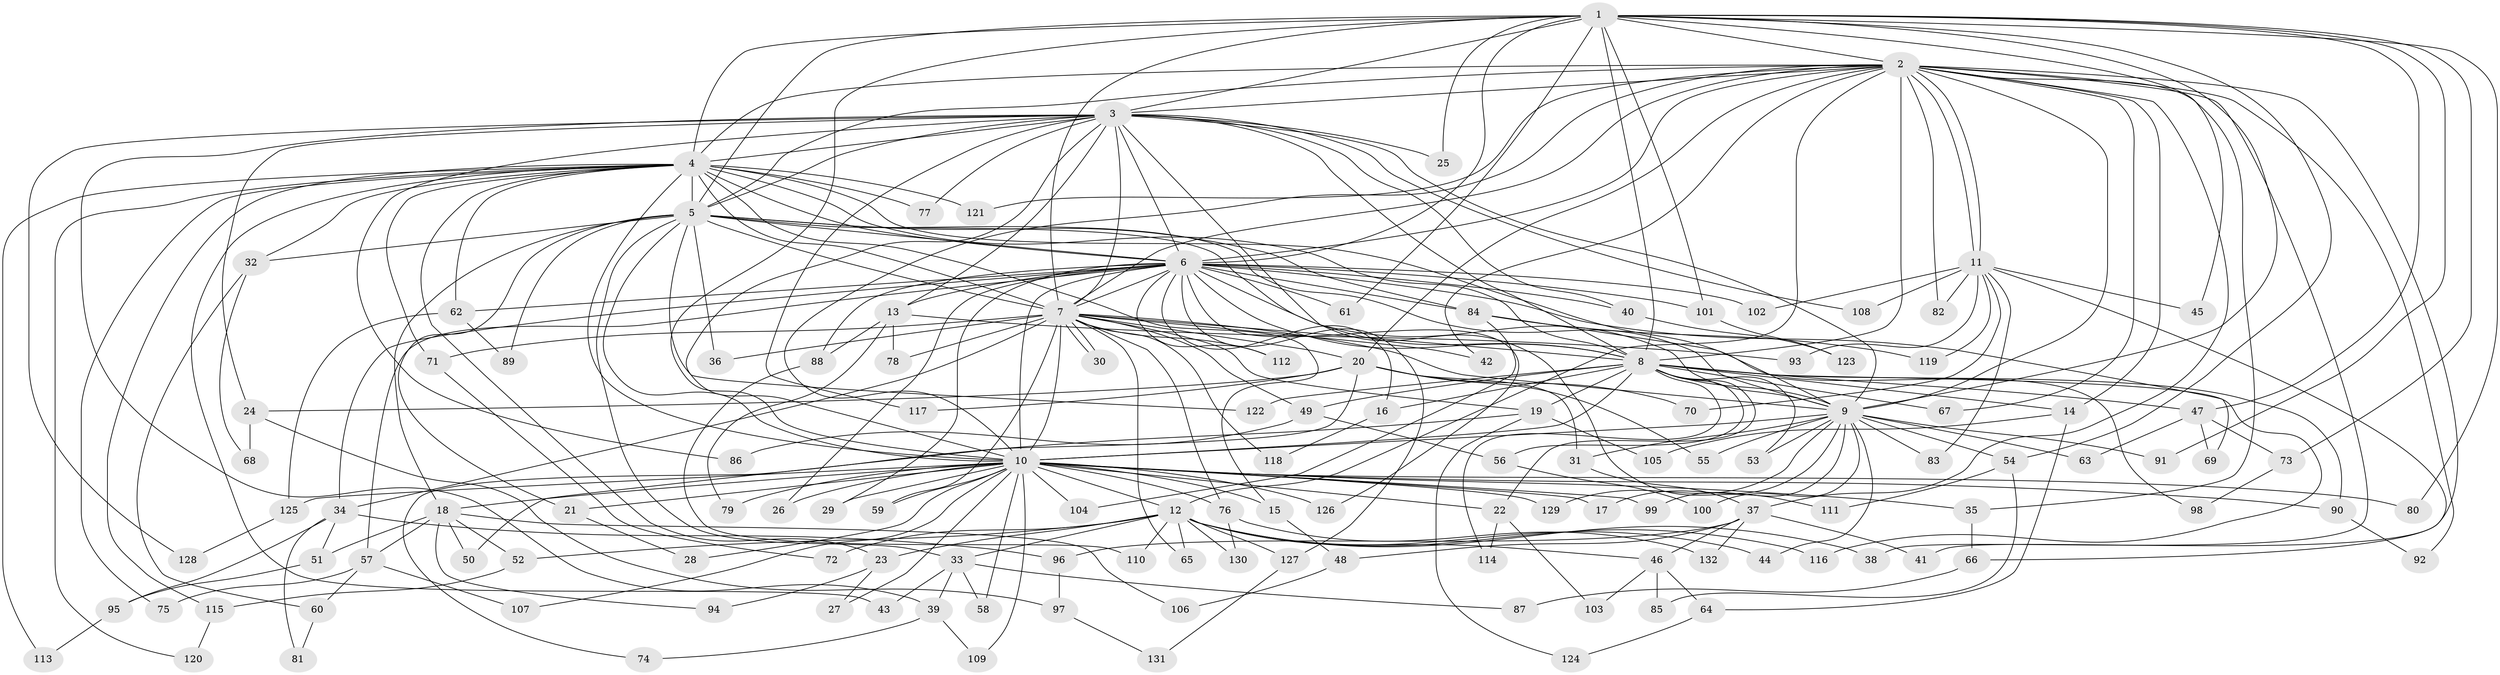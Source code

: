 // Generated by graph-tools (version 1.1) at 2025/49/03/09/25 03:49:32]
// undirected, 132 vertices, 289 edges
graph export_dot {
graph [start="1"]
  node [color=gray90,style=filled];
  1;
  2;
  3;
  4;
  5;
  6;
  7;
  8;
  9;
  10;
  11;
  12;
  13;
  14;
  15;
  16;
  17;
  18;
  19;
  20;
  21;
  22;
  23;
  24;
  25;
  26;
  27;
  28;
  29;
  30;
  31;
  32;
  33;
  34;
  35;
  36;
  37;
  38;
  39;
  40;
  41;
  42;
  43;
  44;
  45;
  46;
  47;
  48;
  49;
  50;
  51;
  52;
  53;
  54;
  55;
  56;
  57;
  58;
  59;
  60;
  61;
  62;
  63;
  64;
  65;
  66;
  67;
  68;
  69;
  70;
  71;
  72;
  73;
  74;
  75;
  76;
  77;
  78;
  79;
  80;
  81;
  82;
  83;
  84;
  85;
  86;
  87;
  88;
  89;
  90;
  91;
  92;
  93;
  94;
  95;
  96;
  97;
  98;
  99;
  100;
  101;
  102;
  103;
  104;
  105;
  106;
  107;
  108;
  109;
  110;
  111;
  112;
  113;
  114;
  115;
  116;
  117;
  118;
  119;
  120;
  121;
  122;
  123;
  124;
  125;
  126;
  127;
  128;
  129;
  130;
  131;
  132;
  1 -- 2;
  1 -- 3;
  1 -- 4;
  1 -- 5;
  1 -- 6;
  1 -- 7;
  1 -- 8;
  1 -- 9;
  1 -- 10;
  1 -- 25;
  1 -- 45;
  1 -- 47;
  1 -- 54;
  1 -- 61;
  1 -- 73;
  1 -- 80;
  1 -- 91;
  1 -- 101;
  2 -- 3;
  2 -- 4;
  2 -- 5;
  2 -- 6;
  2 -- 7;
  2 -- 8;
  2 -- 9;
  2 -- 10;
  2 -- 11;
  2 -- 11;
  2 -- 12;
  2 -- 14;
  2 -- 20;
  2 -- 35;
  2 -- 37;
  2 -- 38;
  2 -- 41;
  2 -- 42;
  2 -- 67;
  2 -- 82;
  2 -- 92;
  2 -- 121;
  3 -- 4;
  3 -- 5;
  3 -- 6;
  3 -- 7;
  3 -- 8;
  3 -- 9;
  3 -- 10;
  3 -- 13;
  3 -- 24;
  3 -- 25;
  3 -- 39;
  3 -- 40;
  3 -- 77;
  3 -- 86;
  3 -- 108;
  3 -- 111;
  3 -- 117;
  3 -- 128;
  4 -- 5;
  4 -- 6;
  4 -- 7;
  4 -- 8;
  4 -- 9;
  4 -- 10;
  4 -- 15;
  4 -- 23;
  4 -- 32;
  4 -- 43;
  4 -- 62;
  4 -- 71;
  4 -- 75;
  4 -- 77;
  4 -- 113;
  4 -- 115;
  4 -- 120;
  4 -- 121;
  5 -- 6;
  5 -- 7;
  5 -- 8;
  5 -- 9;
  5 -- 10;
  5 -- 18;
  5 -- 21;
  5 -- 32;
  5 -- 33;
  5 -- 36;
  5 -- 84;
  5 -- 89;
  5 -- 122;
  6 -- 7;
  6 -- 8;
  6 -- 9;
  6 -- 10;
  6 -- 13;
  6 -- 16;
  6 -- 26;
  6 -- 29;
  6 -- 34;
  6 -- 40;
  6 -- 57;
  6 -- 61;
  6 -- 62;
  6 -- 69;
  6 -- 84;
  6 -- 88;
  6 -- 101;
  6 -- 102;
  6 -- 112;
  6 -- 126;
  6 -- 127;
  7 -- 8;
  7 -- 9;
  7 -- 10;
  7 -- 19;
  7 -- 20;
  7 -- 30;
  7 -- 30;
  7 -- 34;
  7 -- 36;
  7 -- 42;
  7 -- 49;
  7 -- 59;
  7 -- 65;
  7 -- 71;
  7 -- 76;
  7 -- 78;
  7 -- 112;
  7 -- 118;
  8 -- 9;
  8 -- 10;
  8 -- 14;
  8 -- 16;
  8 -- 19;
  8 -- 22;
  8 -- 47;
  8 -- 49;
  8 -- 53;
  8 -- 56;
  8 -- 67;
  8 -- 90;
  8 -- 114;
  8 -- 116;
  8 -- 122;
  9 -- 10;
  9 -- 17;
  9 -- 31;
  9 -- 44;
  9 -- 53;
  9 -- 54;
  9 -- 55;
  9 -- 63;
  9 -- 83;
  9 -- 91;
  9 -- 99;
  9 -- 100;
  9 -- 129;
  10 -- 12;
  10 -- 15;
  10 -- 17;
  10 -- 18;
  10 -- 21;
  10 -- 22;
  10 -- 26;
  10 -- 27;
  10 -- 28;
  10 -- 29;
  10 -- 35;
  10 -- 58;
  10 -- 59;
  10 -- 76;
  10 -- 79;
  10 -- 80;
  10 -- 90;
  10 -- 99;
  10 -- 104;
  10 -- 107;
  10 -- 109;
  10 -- 125;
  10 -- 126;
  10 -- 129;
  11 -- 45;
  11 -- 66;
  11 -- 70;
  11 -- 82;
  11 -- 83;
  11 -- 93;
  11 -- 102;
  11 -- 108;
  11 -- 119;
  12 -- 23;
  12 -- 33;
  12 -- 38;
  12 -- 44;
  12 -- 46;
  12 -- 52;
  12 -- 65;
  12 -- 72;
  12 -- 110;
  12 -- 116;
  12 -- 127;
  12 -- 130;
  13 -- 78;
  13 -- 79;
  13 -- 88;
  13 -- 93;
  14 -- 64;
  14 -- 105;
  15 -- 48;
  16 -- 118;
  18 -- 50;
  18 -- 51;
  18 -- 52;
  18 -- 57;
  18 -- 94;
  18 -- 106;
  19 -- 74;
  19 -- 105;
  19 -- 124;
  20 -- 24;
  20 -- 31;
  20 -- 50;
  20 -- 55;
  20 -- 70;
  20 -- 117;
  21 -- 28;
  22 -- 103;
  22 -- 114;
  23 -- 27;
  23 -- 94;
  24 -- 68;
  24 -- 97;
  31 -- 37;
  32 -- 60;
  32 -- 68;
  33 -- 39;
  33 -- 43;
  33 -- 58;
  33 -- 87;
  34 -- 51;
  34 -- 81;
  34 -- 95;
  34 -- 96;
  35 -- 66;
  37 -- 41;
  37 -- 46;
  37 -- 48;
  37 -- 96;
  37 -- 132;
  39 -- 74;
  39 -- 109;
  40 -- 123;
  46 -- 64;
  46 -- 85;
  46 -- 103;
  47 -- 63;
  47 -- 69;
  47 -- 73;
  48 -- 106;
  49 -- 56;
  49 -- 86;
  51 -- 95;
  52 -- 115;
  54 -- 85;
  54 -- 111;
  56 -- 100;
  57 -- 60;
  57 -- 75;
  57 -- 107;
  60 -- 81;
  62 -- 89;
  62 -- 125;
  64 -- 124;
  66 -- 87;
  71 -- 72;
  73 -- 98;
  76 -- 130;
  76 -- 132;
  84 -- 98;
  84 -- 104;
  84 -- 119;
  88 -- 110;
  90 -- 92;
  95 -- 113;
  96 -- 97;
  97 -- 131;
  101 -- 123;
  115 -- 120;
  125 -- 128;
  127 -- 131;
}
